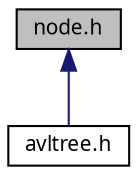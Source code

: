 digraph "node.h"
{
  edge [fontname="Verdana",fontsize="10",labelfontname="Verdana",labelfontsize="10"];
  node [fontname="Verdana",fontsize="10",shape=record];
  Node1 [label="node.h",height=0.2,width=0.4,color="black", fillcolor="grey75", style="filled", fontcolor="black"];
  Node1 -> Node2 [dir="back",color="midnightblue",fontsize="10",style="solid"];
  Node2 [label="avltree.h",height=0.2,width=0.4,color="black", fillcolor="white", style="filled",URL="$avltree_8h.html",tooltip="Interface of AVL tree. "];
}
